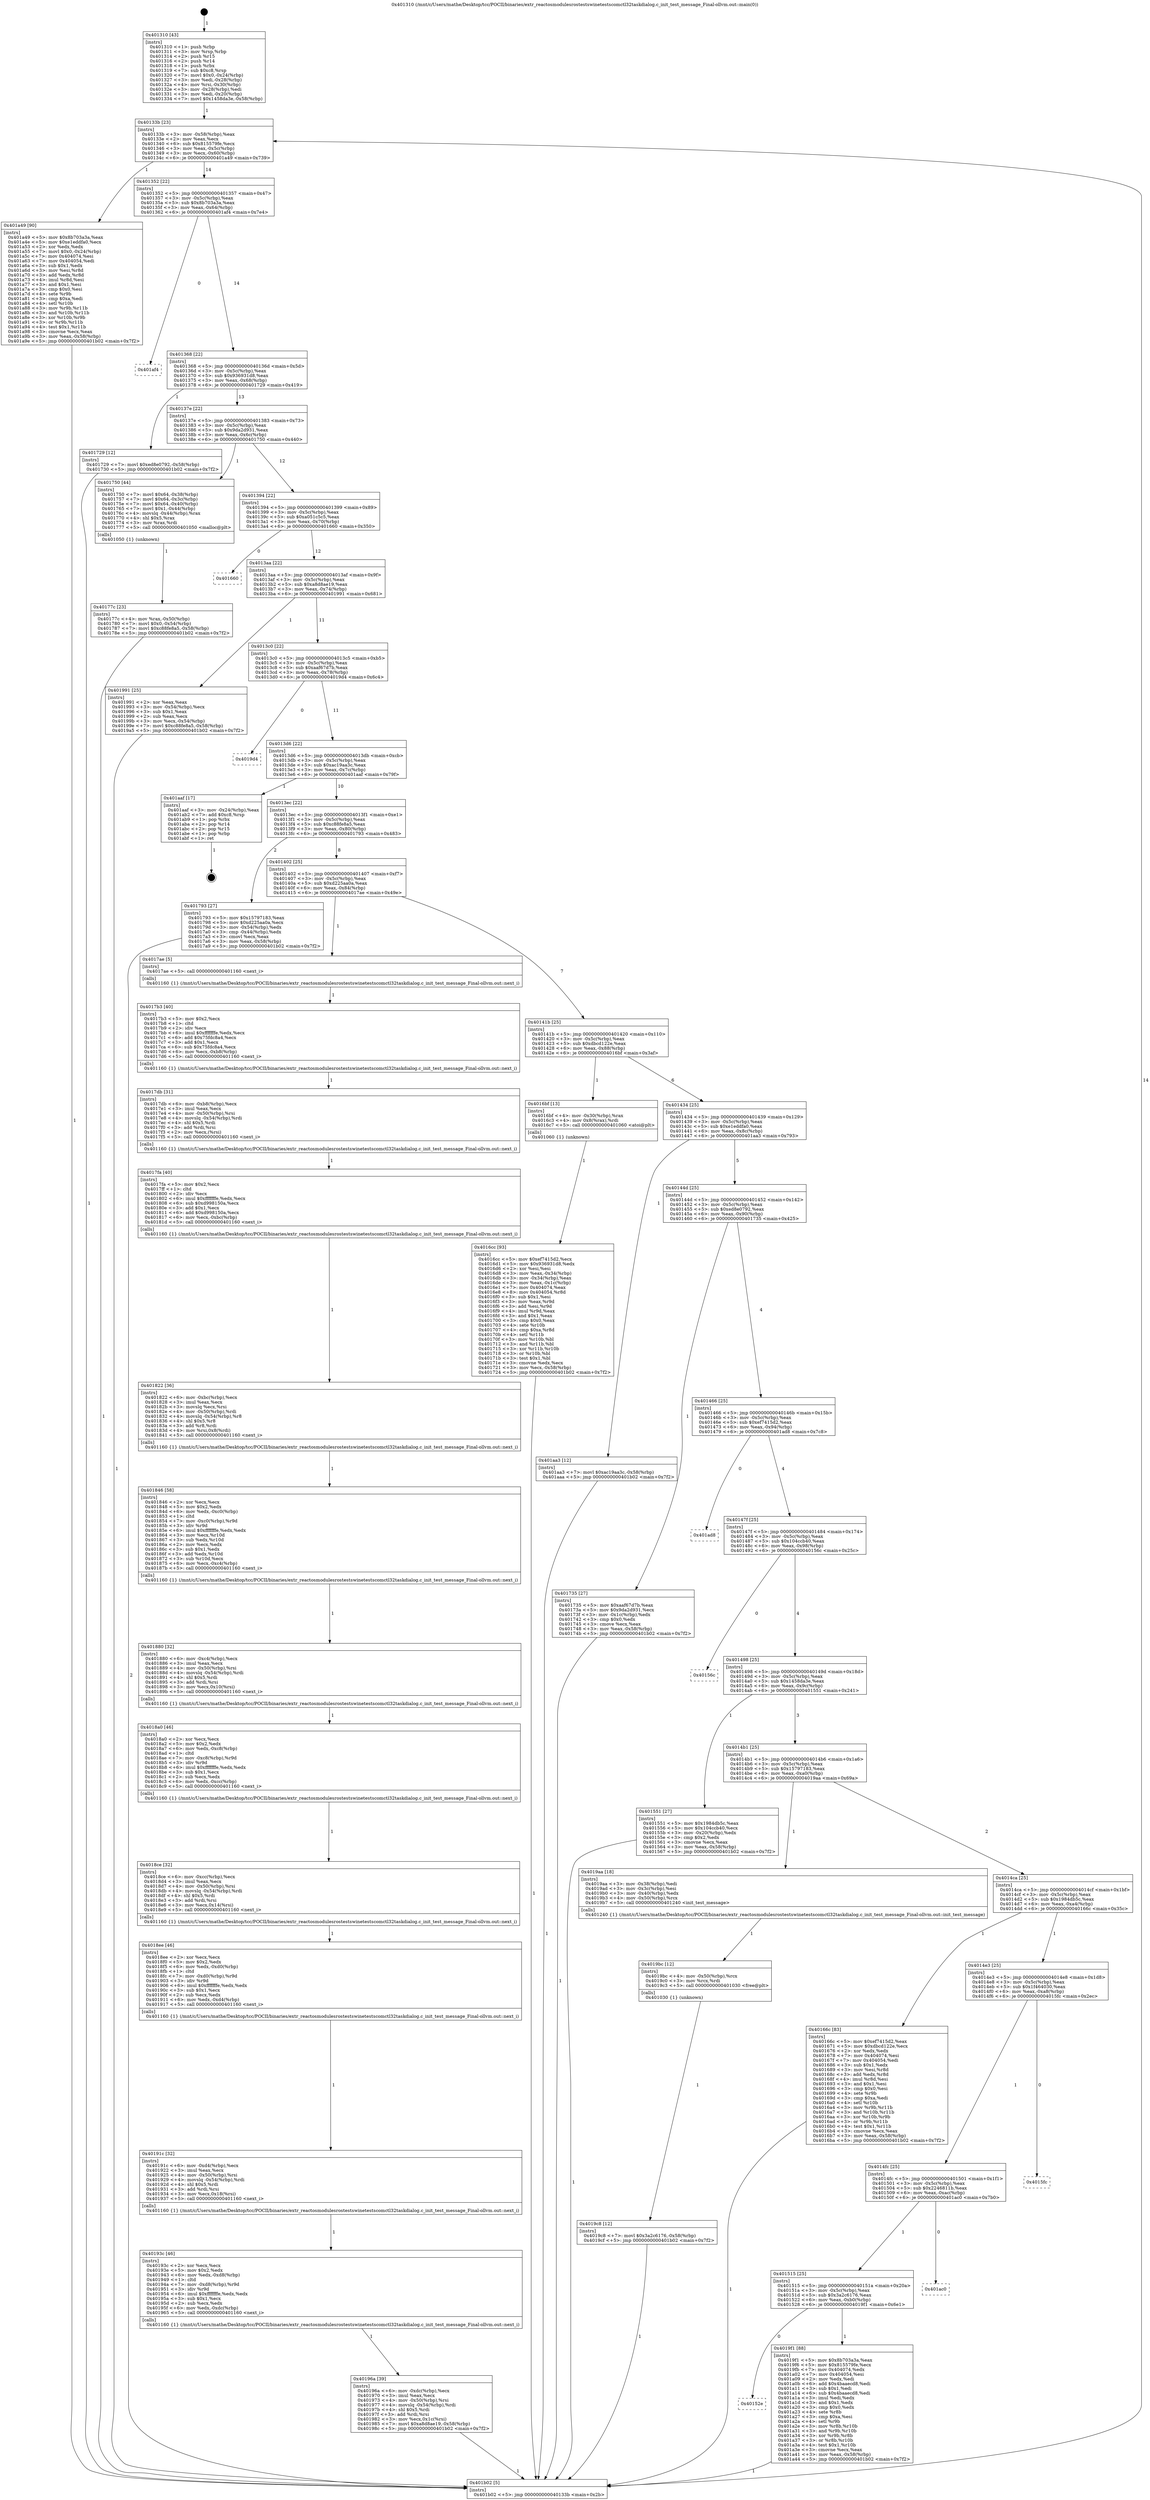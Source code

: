 digraph "0x401310" {
  label = "0x401310 (/mnt/c/Users/mathe/Desktop/tcc/POCII/binaries/extr_reactosmodulesrostestswinetestscomctl32taskdialog.c_init_test_message_Final-ollvm.out::main(0))"
  labelloc = "t"
  node[shape=record]

  Entry [label="",width=0.3,height=0.3,shape=circle,fillcolor=black,style=filled]
  "0x40133b" [label="{
     0x40133b [23]\l
     | [instrs]\l
     &nbsp;&nbsp;0x40133b \<+3\>: mov -0x58(%rbp),%eax\l
     &nbsp;&nbsp;0x40133e \<+2\>: mov %eax,%ecx\l
     &nbsp;&nbsp;0x401340 \<+6\>: sub $0x815579fe,%ecx\l
     &nbsp;&nbsp;0x401346 \<+3\>: mov %eax,-0x5c(%rbp)\l
     &nbsp;&nbsp;0x401349 \<+3\>: mov %ecx,-0x60(%rbp)\l
     &nbsp;&nbsp;0x40134c \<+6\>: je 0000000000401a49 \<main+0x739\>\l
  }"]
  "0x401a49" [label="{
     0x401a49 [90]\l
     | [instrs]\l
     &nbsp;&nbsp;0x401a49 \<+5\>: mov $0x8b703a3a,%eax\l
     &nbsp;&nbsp;0x401a4e \<+5\>: mov $0xe1eddfa0,%ecx\l
     &nbsp;&nbsp;0x401a53 \<+2\>: xor %edx,%edx\l
     &nbsp;&nbsp;0x401a55 \<+7\>: movl $0x0,-0x24(%rbp)\l
     &nbsp;&nbsp;0x401a5c \<+7\>: mov 0x404074,%esi\l
     &nbsp;&nbsp;0x401a63 \<+7\>: mov 0x404054,%edi\l
     &nbsp;&nbsp;0x401a6a \<+3\>: sub $0x1,%edx\l
     &nbsp;&nbsp;0x401a6d \<+3\>: mov %esi,%r8d\l
     &nbsp;&nbsp;0x401a70 \<+3\>: add %edx,%r8d\l
     &nbsp;&nbsp;0x401a73 \<+4\>: imul %r8d,%esi\l
     &nbsp;&nbsp;0x401a77 \<+3\>: and $0x1,%esi\l
     &nbsp;&nbsp;0x401a7a \<+3\>: cmp $0x0,%esi\l
     &nbsp;&nbsp;0x401a7d \<+4\>: sete %r9b\l
     &nbsp;&nbsp;0x401a81 \<+3\>: cmp $0xa,%edi\l
     &nbsp;&nbsp;0x401a84 \<+4\>: setl %r10b\l
     &nbsp;&nbsp;0x401a88 \<+3\>: mov %r9b,%r11b\l
     &nbsp;&nbsp;0x401a8b \<+3\>: and %r10b,%r11b\l
     &nbsp;&nbsp;0x401a8e \<+3\>: xor %r10b,%r9b\l
     &nbsp;&nbsp;0x401a91 \<+3\>: or %r9b,%r11b\l
     &nbsp;&nbsp;0x401a94 \<+4\>: test $0x1,%r11b\l
     &nbsp;&nbsp;0x401a98 \<+3\>: cmovne %ecx,%eax\l
     &nbsp;&nbsp;0x401a9b \<+3\>: mov %eax,-0x58(%rbp)\l
     &nbsp;&nbsp;0x401a9e \<+5\>: jmp 0000000000401b02 \<main+0x7f2\>\l
  }"]
  "0x401352" [label="{
     0x401352 [22]\l
     | [instrs]\l
     &nbsp;&nbsp;0x401352 \<+5\>: jmp 0000000000401357 \<main+0x47\>\l
     &nbsp;&nbsp;0x401357 \<+3\>: mov -0x5c(%rbp),%eax\l
     &nbsp;&nbsp;0x40135a \<+5\>: sub $0x8b703a3a,%eax\l
     &nbsp;&nbsp;0x40135f \<+3\>: mov %eax,-0x64(%rbp)\l
     &nbsp;&nbsp;0x401362 \<+6\>: je 0000000000401af4 \<main+0x7e4\>\l
  }"]
  Exit [label="",width=0.3,height=0.3,shape=circle,fillcolor=black,style=filled,peripheries=2]
  "0x401af4" [label="{
     0x401af4\l
  }", style=dashed]
  "0x401368" [label="{
     0x401368 [22]\l
     | [instrs]\l
     &nbsp;&nbsp;0x401368 \<+5\>: jmp 000000000040136d \<main+0x5d\>\l
     &nbsp;&nbsp;0x40136d \<+3\>: mov -0x5c(%rbp),%eax\l
     &nbsp;&nbsp;0x401370 \<+5\>: sub $0x936931d8,%eax\l
     &nbsp;&nbsp;0x401375 \<+3\>: mov %eax,-0x68(%rbp)\l
     &nbsp;&nbsp;0x401378 \<+6\>: je 0000000000401729 \<main+0x419\>\l
  }"]
  "0x40152e" [label="{
     0x40152e\l
  }", style=dashed]
  "0x401729" [label="{
     0x401729 [12]\l
     | [instrs]\l
     &nbsp;&nbsp;0x401729 \<+7\>: movl $0xed8e0792,-0x58(%rbp)\l
     &nbsp;&nbsp;0x401730 \<+5\>: jmp 0000000000401b02 \<main+0x7f2\>\l
  }"]
  "0x40137e" [label="{
     0x40137e [22]\l
     | [instrs]\l
     &nbsp;&nbsp;0x40137e \<+5\>: jmp 0000000000401383 \<main+0x73\>\l
     &nbsp;&nbsp;0x401383 \<+3\>: mov -0x5c(%rbp),%eax\l
     &nbsp;&nbsp;0x401386 \<+5\>: sub $0x9da2d931,%eax\l
     &nbsp;&nbsp;0x40138b \<+3\>: mov %eax,-0x6c(%rbp)\l
     &nbsp;&nbsp;0x40138e \<+6\>: je 0000000000401750 \<main+0x440\>\l
  }"]
  "0x4019f1" [label="{
     0x4019f1 [88]\l
     | [instrs]\l
     &nbsp;&nbsp;0x4019f1 \<+5\>: mov $0x8b703a3a,%eax\l
     &nbsp;&nbsp;0x4019f6 \<+5\>: mov $0x815579fe,%ecx\l
     &nbsp;&nbsp;0x4019fb \<+7\>: mov 0x404074,%edx\l
     &nbsp;&nbsp;0x401a02 \<+7\>: mov 0x404054,%esi\l
     &nbsp;&nbsp;0x401a09 \<+2\>: mov %edx,%edi\l
     &nbsp;&nbsp;0x401a0b \<+6\>: add $0x4baaecd8,%edi\l
     &nbsp;&nbsp;0x401a11 \<+3\>: sub $0x1,%edi\l
     &nbsp;&nbsp;0x401a14 \<+6\>: sub $0x4baaecd8,%edi\l
     &nbsp;&nbsp;0x401a1a \<+3\>: imul %edi,%edx\l
     &nbsp;&nbsp;0x401a1d \<+3\>: and $0x1,%edx\l
     &nbsp;&nbsp;0x401a20 \<+3\>: cmp $0x0,%edx\l
     &nbsp;&nbsp;0x401a23 \<+4\>: sete %r8b\l
     &nbsp;&nbsp;0x401a27 \<+3\>: cmp $0xa,%esi\l
     &nbsp;&nbsp;0x401a2a \<+4\>: setl %r9b\l
     &nbsp;&nbsp;0x401a2e \<+3\>: mov %r8b,%r10b\l
     &nbsp;&nbsp;0x401a31 \<+3\>: and %r9b,%r10b\l
     &nbsp;&nbsp;0x401a34 \<+3\>: xor %r9b,%r8b\l
     &nbsp;&nbsp;0x401a37 \<+3\>: or %r8b,%r10b\l
     &nbsp;&nbsp;0x401a3a \<+4\>: test $0x1,%r10b\l
     &nbsp;&nbsp;0x401a3e \<+3\>: cmovne %ecx,%eax\l
     &nbsp;&nbsp;0x401a41 \<+3\>: mov %eax,-0x58(%rbp)\l
     &nbsp;&nbsp;0x401a44 \<+5\>: jmp 0000000000401b02 \<main+0x7f2\>\l
  }"]
  "0x401750" [label="{
     0x401750 [44]\l
     | [instrs]\l
     &nbsp;&nbsp;0x401750 \<+7\>: movl $0x64,-0x38(%rbp)\l
     &nbsp;&nbsp;0x401757 \<+7\>: movl $0x64,-0x3c(%rbp)\l
     &nbsp;&nbsp;0x40175e \<+7\>: movl $0x64,-0x40(%rbp)\l
     &nbsp;&nbsp;0x401765 \<+7\>: movl $0x1,-0x44(%rbp)\l
     &nbsp;&nbsp;0x40176c \<+4\>: movslq -0x44(%rbp),%rax\l
     &nbsp;&nbsp;0x401770 \<+4\>: shl $0x5,%rax\l
     &nbsp;&nbsp;0x401774 \<+3\>: mov %rax,%rdi\l
     &nbsp;&nbsp;0x401777 \<+5\>: call 0000000000401050 \<malloc@plt\>\l
     | [calls]\l
     &nbsp;&nbsp;0x401050 \{1\} (unknown)\l
  }"]
  "0x401394" [label="{
     0x401394 [22]\l
     | [instrs]\l
     &nbsp;&nbsp;0x401394 \<+5\>: jmp 0000000000401399 \<main+0x89\>\l
     &nbsp;&nbsp;0x401399 \<+3\>: mov -0x5c(%rbp),%eax\l
     &nbsp;&nbsp;0x40139c \<+5\>: sub $0xa051c5c5,%eax\l
     &nbsp;&nbsp;0x4013a1 \<+3\>: mov %eax,-0x70(%rbp)\l
     &nbsp;&nbsp;0x4013a4 \<+6\>: je 0000000000401660 \<main+0x350\>\l
  }"]
  "0x401515" [label="{
     0x401515 [25]\l
     | [instrs]\l
     &nbsp;&nbsp;0x401515 \<+5\>: jmp 000000000040151a \<main+0x20a\>\l
     &nbsp;&nbsp;0x40151a \<+3\>: mov -0x5c(%rbp),%eax\l
     &nbsp;&nbsp;0x40151d \<+5\>: sub $0x3a2c6176,%eax\l
     &nbsp;&nbsp;0x401522 \<+6\>: mov %eax,-0xb0(%rbp)\l
     &nbsp;&nbsp;0x401528 \<+6\>: je 00000000004019f1 \<main+0x6e1\>\l
  }"]
  "0x401660" [label="{
     0x401660\l
  }", style=dashed]
  "0x4013aa" [label="{
     0x4013aa [22]\l
     | [instrs]\l
     &nbsp;&nbsp;0x4013aa \<+5\>: jmp 00000000004013af \<main+0x9f\>\l
     &nbsp;&nbsp;0x4013af \<+3\>: mov -0x5c(%rbp),%eax\l
     &nbsp;&nbsp;0x4013b2 \<+5\>: sub $0xa8d8ae19,%eax\l
     &nbsp;&nbsp;0x4013b7 \<+3\>: mov %eax,-0x74(%rbp)\l
     &nbsp;&nbsp;0x4013ba \<+6\>: je 0000000000401991 \<main+0x681\>\l
  }"]
  "0x401ac0" [label="{
     0x401ac0\l
  }", style=dashed]
  "0x401991" [label="{
     0x401991 [25]\l
     | [instrs]\l
     &nbsp;&nbsp;0x401991 \<+2\>: xor %eax,%eax\l
     &nbsp;&nbsp;0x401993 \<+3\>: mov -0x54(%rbp),%ecx\l
     &nbsp;&nbsp;0x401996 \<+3\>: sub $0x1,%eax\l
     &nbsp;&nbsp;0x401999 \<+2\>: sub %eax,%ecx\l
     &nbsp;&nbsp;0x40199b \<+3\>: mov %ecx,-0x54(%rbp)\l
     &nbsp;&nbsp;0x40199e \<+7\>: movl $0xc88fe8a5,-0x58(%rbp)\l
     &nbsp;&nbsp;0x4019a5 \<+5\>: jmp 0000000000401b02 \<main+0x7f2\>\l
  }"]
  "0x4013c0" [label="{
     0x4013c0 [22]\l
     | [instrs]\l
     &nbsp;&nbsp;0x4013c0 \<+5\>: jmp 00000000004013c5 \<main+0xb5\>\l
     &nbsp;&nbsp;0x4013c5 \<+3\>: mov -0x5c(%rbp),%eax\l
     &nbsp;&nbsp;0x4013c8 \<+5\>: sub $0xaaf67d7b,%eax\l
     &nbsp;&nbsp;0x4013cd \<+3\>: mov %eax,-0x78(%rbp)\l
     &nbsp;&nbsp;0x4013d0 \<+6\>: je 00000000004019d4 \<main+0x6c4\>\l
  }"]
  "0x4014fc" [label="{
     0x4014fc [25]\l
     | [instrs]\l
     &nbsp;&nbsp;0x4014fc \<+5\>: jmp 0000000000401501 \<main+0x1f1\>\l
     &nbsp;&nbsp;0x401501 \<+3\>: mov -0x5c(%rbp),%eax\l
     &nbsp;&nbsp;0x401504 \<+5\>: sub $0x2246811b,%eax\l
     &nbsp;&nbsp;0x401509 \<+6\>: mov %eax,-0xac(%rbp)\l
     &nbsp;&nbsp;0x40150f \<+6\>: je 0000000000401ac0 \<main+0x7b0\>\l
  }"]
  "0x4019d4" [label="{
     0x4019d4\l
  }", style=dashed]
  "0x4013d6" [label="{
     0x4013d6 [22]\l
     | [instrs]\l
     &nbsp;&nbsp;0x4013d6 \<+5\>: jmp 00000000004013db \<main+0xcb\>\l
     &nbsp;&nbsp;0x4013db \<+3\>: mov -0x5c(%rbp),%eax\l
     &nbsp;&nbsp;0x4013de \<+5\>: sub $0xac19aa3c,%eax\l
     &nbsp;&nbsp;0x4013e3 \<+3\>: mov %eax,-0x7c(%rbp)\l
     &nbsp;&nbsp;0x4013e6 \<+6\>: je 0000000000401aaf \<main+0x79f\>\l
  }"]
  "0x4015fc" [label="{
     0x4015fc\l
  }", style=dashed]
  "0x401aaf" [label="{
     0x401aaf [17]\l
     | [instrs]\l
     &nbsp;&nbsp;0x401aaf \<+3\>: mov -0x24(%rbp),%eax\l
     &nbsp;&nbsp;0x401ab2 \<+7\>: add $0xc8,%rsp\l
     &nbsp;&nbsp;0x401ab9 \<+1\>: pop %rbx\l
     &nbsp;&nbsp;0x401aba \<+2\>: pop %r14\l
     &nbsp;&nbsp;0x401abc \<+2\>: pop %r15\l
     &nbsp;&nbsp;0x401abe \<+1\>: pop %rbp\l
     &nbsp;&nbsp;0x401abf \<+1\>: ret\l
  }"]
  "0x4013ec" [label="{
     0x4013ec [22]\l
     | [instrs]\l
     &nbsp;&nbsp;0x4013ec \<+5\>: jmp 00000000004013f1 \<main+0xe1\>\l
     &nbsp;&nbsp;0x4013f1 \<+3\>: mov -0x5c(%rbp),%eax\l
     &nbsp;&nbsp;0x4013f4 \<+5\>: sub $0xc88fe8a5,%eax\l
     &nbsp;&nbsp;0x4013f9 \<+3\>: mov %eax,-0x80(%rbp)\l
     &nbsp;&nbsp;0x4013fc \<+6\>: je 0000000000401793 \<main+0x483\>\l
  }"]
  "0x4019c8" [label="{
     0x4019c8 [12]\l
     | [instrs]\l
     &nbsp;&nbsp;0x4019c8 \<+7\>: movl $0x3a2c6176,-0x58(%rbp)\l
     &nbsp;&nbsp;0x4019cf \<+5\>: jmp 0000000000401b02 \<main+0x7f2\>\l
  }"]
  "0x401793" [label="{
     0x401793 [27]\l
     | [instrs]\l
     &nbsp;&nbsp;0x401793 \<+5\>: mov $0x15797183,%eax\l
     &nbsp;&nbsp;0x401798 \<+5\>: mov $0xd225aa0a,%ecx\l
     &nbsp;&nbsp;0x40179d \<+3\>: mov -0x54(%rbp),%edx\l
     &nbsp;&nbsp;0x4017a0 \<+3\>: cmp -0x44(%rbp),%edx\l
     &nbsp;&nbsp;0x4017a3 \<+3\>: cmovl %ecx,%eax\l
     &nbsp;&nbsp;0x4017a6 \<+3\>: mov %eax,-0x58(%rbp)\l
     &nbsp;&nbsp;0x4017a9 \<+5\>: jmp 0000000000401b02 \<main+0x7f2\>\l
  }"]
  "0x401402" [label="{
     0x401402 [25]\l
     | [instrs]\l
     &nbsp;&nbsp;0x401402 \<+5\>: jmp 0000000000401407 \<main+0xf7\>\l
     &nbsp;&nbsp;0x401407 \<+3\>: mov -0x5c(%rbp),%eax\l
     &nbsp;&nbsp;0x40140a \<+5\>: sub $0xd225aa0a,%eax\l
     &nbsp;&nbsp;0x40140f \<+6\>: mov %eax,-0x84(%rbp)\l
     &nbsp;&nbsp;0x401415 \<+6\>: je 00000000004017ae \<main+0x49e\>\l
  }"]
  "0x4019bc" [label="{
     0x4019bc [12]\l
     | [instrs]\l
     &nbsp;&nbsp;0x4019bc \<+4\>: mov -0x50(%rbp),%rcx\l
     &nbsp;&nbsp;0x4019c0 \<+3\>: mov %rcx,%rdi\l
     &nbsp;&nbsp;0x4019c3 \<+5\>: call 0000000000401030 \<free@plt\>\l
     | [calls]\l
     &nbsp;&nbsp;0x401030 \{1\} (unknown)\l
  }"]
  "0x4017ae" [label="{
     0x4017ae [5]\l
     | [instrs]\l
     &nbsp;&nbsp;0x4017ae \<+5\>: call 0000000000401160 \<next_i\>\l
     | [calls]\l
     &nbsp;&nbsp;0x401160 \{1\} (/mnt/c/Users/mathe/Desktop/tcc/POCII/binaries/extr_reactosmodulesrostestswinetestscomctl32taskdialog.c_init_test_message_Final-ollvm.out::next_i)\l
  }"]
  "0x40141b" [label="{
     0x40141b [25]\l
     | [instrs]\l
     &nbsp;&nbsp;0x40141b \<+5\>: jmp 0000000000401420 \<main+0x110\>\l
     &nbsp;&nbsp;0x401420 \<+3\>: mov -0x5c(%rbp),%eax\l
     &nbsp;&nbsp;0x401423 \<+5\>: sub $0xdbcd122e,%eax\l
     &nbsp;&nbsp;0x401428 \<+6\>: mov %eax,-0x88(%rbp)\l
     &nbsp;&nbsp;0x40142e \<+6\>: je 00000000004016bf \<main+0x3af\>\l
  }"]
  "0x40196a" [label="{
     0x40196a [39]\l
     | [instrs]\l
     &nbsp;&nbsp;0x40196a \<+6\>: mov -0xdc(%rbp),%ecx\l
     &nbsp;&nbsp;0x401970 \<+3\>: imul %eax,%ecx\l
     &nbsp;&nbsp;0x401973 \<+4\>: mov -0x50(%rbp),%rsi\l
     &nbsp;&nbsp;0x401977 \<+4\>: movslq -0x54(%rbp),%rdi\l
     &nbsp;&nbsp;0x40197b \<+4\>: shl $0x5,%rdi\l
     &nbsp;&nbsp;0x40197f \<+3\>: add %rdi,%rsi\l
     &nbsp;&nbsp;0x401982 \<+3\>: mov %ecx,0x1c(%rsi)\l
     &nbsp;&nbsp;0x401985 \<+7\>: movl $0xa8d8ae19,-0x58(%rbp)\l
     &nbsp;&nbsp;0x40198c \<+5\>: jmp 0000000000401b02 \<main+0x7f2\>\l
  }"]
  "0x4016bf" [label="{
     0x4016bf [13]\l
     | [instrs]\l
     &nbsp;&nbsp;0x4016bf \<+4\>: mov -0x30(%rbp),%rax\l
     &nbsp;&nbsp;0x4016c3 \<+4\>: mov 0x8(%rax),%rdi\l
     &nbsp;&nbsp;0x4016c7 \<+5\>: call 0000000000401060 \<atoi@plt\>\l
     | [calls]\l
     &nbsp;&nbsp;0x401060 \{1\} (unknown)\l
  }"]
  "0x401434" [label="{
     0x401434 [25]\l
     | [instrs]\l
     &nbsp;&nbsp;0x401434 \<+5\>: jmp 0000000000401439 \<main+0x129\>\l
     &nbsp;&nbsp;0x401439 \<+3\>: mov -0x5c(%rbp),%eax\l
     &nbsp;&nbsp;0x40143c \<+5\>: sub $0xe1eddfa0,%eax\l
     &nbsp;&nbsp;0x401441 \<+6\>: mov %eax,-0x8c(%rbp)\l
     &nbsp;&nbsp;0x401447 \<+6\>: je 0000000000401aa3 \<main+0x793\>\l
  }"]
  "0x40193c" [label="{
     0x40193c [46]\l
     | [instrs]\l
     &nbsp;&nbsp;0x40193c \<+2\>: xor %ecx,%ecx\l
     &nbsp;&nbsp;0x40193e \<+5\>: mov $0x2,%edx\l
     &nbsp;&nbsp;0x401943 \<+6\>: mov %edx,-0xd8(%rbp)\l
     &nbsp;&nbsp;0x401949 \<+1\>: cltd\l
     &nbsp;&nbsp;0x40194a \<+7\>: mov -0xd8(%rbp),%r9d\l
     &nbsp;&nbsp;0x401951 \<+3\>: idiv %r9d\l
     &nbsp;&nbsp;0x401954 \<+6\>: imul $0xfffffffe,%edx,%edx\l
     &nbsp;&nbsp;0x40195a \<+3\>: sub $0x1,%ecx\l
     &nbsp;&nbsp;0x40195d \<+2\>: sub %ecx,%edx\l
     &nbsp;&nbsp;0x40195f \<+6\>: mov %edx,-0xdc(%rbp)\l
     &nbsp;&nbsp;0x401965 \<+5\>: call 0000000000401160 \<next_i\>\l
     | [calls]\l
     &nbsp;&nbsp;0x401160 \{1\} (/mnt/c/Users/mathe/Desktop/tcc/POCII/binaries/extr_reactosmodulesrostestswinetestscomctl32taskdialog.c_init_test_message_Final-ollvm.out::next_i)\l
  }"]
  "0x401aa3" [label="{
     0x401aa3 [12]\l
     | [instrs]\l
     &nbsp;&nbsp;0x401aa3 \<+7\>: movl $0xac19aa3c,-0x58(%rbp)\l
     &nbsp;&nbsp;0x401aaa \<+5\>: jmp 0000000000401b02 \<main+0x7f2\>\l
  }"]
  "0x40144d" [label="{
     0x40144d [25]\l
     | [instrs]\l
     &nbsp;&nbsp;0x40144d \<+5\>: jmp 0000000000401452 \<main+0x142\>\l
     &nbsp;&nbsp;0x401452 \<+3\>: mov -0x5c(%rbp),%eax\l
     &nbsp;&nbsp;0x401455 \<+5\>: sub $0xed8e0792,%eax\l
     &nbsp;&nbsp;0x40145a \<+6\>: mov %eax,-0x90(%rbp)\l
     &nbsp;&nbsp;0x401460 \<+6\>: je 0000000000401735 \<main+0x425\>\l
  }"]
  "0x40191c" [label="{
     0x40191c [32]\l
     | [instrs]\l
     &nbsp;&nbsp;0x40191c \<+6\>: mov -0xd4(%rbp),%ecx\l
     &nbsp;&nbsp;0x401922 \<+3\>: imul %eax,%ecx\l
     &nbsp;&nbsp;0x401925 \<+4\>: mov -0x50(%rbp),%rsi\l
     &nbsp;&nbsp;0x401929 \<+4\>: movslq -0x54(%rbp),%rdi\l
     &nbsp;&nbsp;0x40192d \<+4\>: shl $0x5,%rdi\l
     &nbsp;&nbsp;0x401931 \<+3\>: add %rdi,%rsi\l
     &nbsp;&nbsp;0x401934 \<+3\>: mov %ecx,0x18(%rsi)\l
     &nbsp;&nbsp;0x401937 \<+5\>: call 0000000000401160 \<next_i\>\l
     | [calls]\l
     &nbsp;&nbsp;0x401160 \{1\} (/mnt/c/Users/mathe/Desktop/tcc/POCII/binaries/extr_reactosmodulesrostestswinetestscomctl32taskdialog.c_init_test_message_Final-ollvm.out::next_i)\l
  }"]
  "0x401735" [label="{
     0x401735 [27]\l
     | [instrs]\l
     &nbsp;&nbsp;0x401735 \<+5\>: mov $0xaaf67d7b,%eax\l
     &nbsp;&nbsp;0x40173a \<+5\>: mov $0x9da2d931,%ecx\l
     &nbsp;&nbsp;0x40173f \<+3\>: mov -0x1c(%rbp),%edx\l
     &nbsp;&nbsp;0x401742 \<+3\>: cmp $0x0,%edx\l
     &nbsp;&nbsp;0x401745 \<+3\>: cmove %ecx,%eax\l
     &nbsp;&nbsp;0x401748 \<+3\>: mov %eax,-0x58(%rbp)\l
     &nbsp;&nbsp;0x40174b \<+5\>: jmp 0000000000401b02 \<main+0x7f2\>\l
  }"]
  "0x401466" [label="{
     0x401466 [25]\l
     | [instrs]\l
     &nbsp;&nbsp;0x401466 \<+5\>: jmp 000000000040146b \<main+0x15b\>\l
     &nbsp;&nbsp;0x40146b \<+3\>: mov -0x5c(%rbp),%eax\l
     &nbsp;&nbsp;0x40146e \<+5\>: sub $0xef7415d2,%eax\l
     &nbsp;&nbsp;0x401473 \<+6\>: mov %eax,-0x94(%rbp)\l
     &nbsp;&nbsp;0x401479 \<+6\>: je 0000000000401ad8 \<main+0x7c8\>\l
  }"]
  "0x4018ee" [label="{
     0x4018ee [46]\l
     | [instrs]\l
     &nbsp;&nbsp;0x4018ee \<+2\>: xor %ecx,%ecx\l
     &nbsp;&nbsp;0x4018f0 \<+5\>: mov $0x2,%edx\l
     &nbsp;&nbsp;0x4018f5 \<+6\>: mov %edx,-0xd0(%rbp)\l
     &nbsp;&nbsp;0x4018fb \<+1\>: cltd\l
     &nbsp;&nbsp;0x4018fc \<+7\>: mov -0xd0(%rbp),%r9d\l
     &nbsp;&nbsp;0x401903 \<+3\>: idiv %r9d\l
     &nbsp;&nbsp;0x401906 \<+6\>: imul $0xfffffffe,%edx,%edx\l
     &nbsp;&nbsp;0x40190c \<+3\>: sub $0x1,%ecx\l
     &nbsp;&nbsp;0x40190f \<+2\>: sub %ecx,%edx\l
     &nbsp;&nbsp;0x401911 \<+6\>: mov %edx,-0xd4(%rbp)\l
     &nbsp;&nbsp;0x401917 \<+5\>: call 0000000000401160 \<next_i\>\l
     | [calls]\l
     &nbsp;&nbsp;0x401160 \{1\} (/mnt/c/Users/mathe/Desktop/tcc/POCII/binaries/extr_reactosmodulesrostestswinetestscomctl32taskdialog.c_init_test_message_Final-ollvm.out::next_i)\l
  }"]
  "0x401ad8" [label="{
     0x401ad8\l
  }", style=dashed]
  "0x40147f" [label="{
     0x40147f [25]\l
     | [instrs]\l
     &nbsp;&nbsp;0x40147f \<+5\>: jmp 0000000000401484 \<main+0x174\>\l
     &nbsp;&nbsp;0x401484 \<+3\>: mov -0x5c(%rbp),%eax\l
     &nbsp;&nbsp;0x401487 \<+5\>: sub $0x104ccb40,%eax\l
     &nbsp;&nbsp;0x40148c \<+6\>: mov %eax,-0x98(%rbp)\l
     &nbsp;&nbsp;0x401492 \<+6\>: je 000000000040156c \<main+0x25c\>\l
  }"]
  "0x4018ce" [label="{
     0x4018ce [32]\l
     | [instrs]\l
     &nbsp;&nbsp;0x4018ce \<+6\>: mov -0xcc(%rbp),%ecx\l
     &nbsp;&nbsp;0x4018d4 \<+3\>: imul %eax,%ecx\l
     &nbsp;&nbsp;0x4018d7 \<+4\>: mov -0x50(%rbp),%rsi\l
     &nbsp;&nbsp;0x4018db \<+4\>: movslq -0x54(%rbp),%rdi\l
     &nbsp;&nbsp;0x4018df \<+4\>: shl $0x5,%rdi\l
     &nbsp;&nbsp;0x4018e3 \<+3\>: add %rdi,%rsi\l
     &nbsp;&nbsp;0x4018e6 \<+3\>: mov %ecx,0x14(%rsi)\l
     &nbsp;&nbsp;0x4018e9 \<+5\>: call 0000000000401160 \<next_i\>\l
     | [calls]\l
     &nbsp;&nbsp;0x401160 \{1\} (/mnt/c/Users/mathe/Desktop/tcc/POCII/binaries/extr_reactosmodulesrostestswinetestscomctl32taskdialog.c_init_test_message_Final-ollvm.out::next_i)\l
  }"]
  "0x40156c" [label="{
     0x40156c\l
  }", style=dashed]
  "0x401498" [label="{
     0x401498 [25]\l
     | [instrs]\l
     &nbsp;&nbsp;0x401498 \<+5\>: jmp 000000000040149d \<main+0x18d\>\l
     &nbsp;&nbsp;0x40149d \<+3\>: mov -0x5c(%rbp),%eax\l
     &nbsp;&nbsp;0x4014a0 \<+5\>: sub $0x1458da3e,%eax\l
     &nbsp;&nbsp;0x4014a5 \<+6\>: mov %eax,-0x9c(%rbp)\l
     &nbsp;&nbsp;0x4014ab \<+6\>: je 0000000000401551 \<main+0x241\>\l
  }"]
  "0x4018a0" [label="{
     0x4018a0 [46]\l
     | [instrs]\l
     &nbsp;&nbsp;0x4018a0 \<+2\>: xor %ecx,%ecx\l
     &nbsp;&nbsp;0x4018a2 \<+5\>: mov $0x2,%edx\l
     &nbsp;&nbsp;0x4018a7 \<+6\>: mov %edx,-0xc8(%rbp)\l
     &nbsp;&nbsp;0x4018ad \<+1\>: cltd\l
     &nbsp;&nbsp;0x4018ae \<+7\>: mov -0xc8(%rbp),%r9d\l
     &nbsp;&nbsp;0x4018b5 \<+3\>: idiv %r9d\l
     &nbsp;&nbsp;0x4018b8 \<+6\>: imul $0xfffffffe,%edx,%edx\l
     &nbsp;&nbsp;0x4018be \<+3\>: sub $0x1,%ecx\l
     &nbsp;&nbsp;0x4018c1 \<+2\>: sub %ecx,%edx\l
     &nbsp;&nbsp;0x4018c3 \<+6\>: mov %edx,-0xcc(%rbp)\l
     &nbsp;&nbsp;0x4018c9 \<+5\>: call 0000000000401160 \<next_i\>\l
     | [calls]\l
     &nbsp;&nbsp;0x401160 \{1\} (/mnt/c/Users/mathe/Desktop/tcc/POCII/binaries/extr_reactosmodulesrostestswinetestscomctl32taskdialog.c_init_test_message_Final-ollvm.out::next_i)\l
  }"]
  "0x401551" [label="{
     0x401551 [27]\l
     | [instrs]\l
     &nbsp;&nbsp;0x401551 \<+5\>: mov $0x1984db5c,%eax\l
     &nbsp;&nbsp;0x401556 \<+5\>: mov $0x104ccb40,%ecx\l
     &nbsp;&nbsp;0x40155b \<+3\>: mov -0x20(%rbp),%edx\l
     &nbsp;&nbsp;0x40155e \<+3\>: cmp $0x2,%edx\l
     &nbsp;&nbsp;0x401561 \<+3\>: cmovne %ecx,%eax\l
     &nbsp;&nbsp;0x401564 \<+3\>: mov %eax,-0x58(%rbp)\l
     &nbsp;&nbsp;0x401567 \<+5\>: jmp 0000000000401b02 \<main+0x7f2\>\l
  }"]
  "0x4014b1" [label="{
     0x4014b1 [25]\l
     | [instrs]\l
     &nbsp;&nbsp;0x4014b1 \<+5\>: jmp 00000000004014b6 \<main+0x1a6\>\l
     &nbsp;&nbsp;0x4014b6 \<+3\>: mov -0x5c(%rbp),%eax\l
     &nbsp;&nbsp;0x4014b9 \<+5\>: sub $0x15797183,%eax\l
     &nbsp;&nbsp;0x4014be \<+6\>: mov %eax,-0xa0(%rbp)\l
     &nbsp;&nbsp;0x4014c4 \<+6\>: je 00000000004019aa \<main+0x69a\>\l
  }"]
  "0x401b02" [label="{
     0x401b02 [5]\l
     | [instrs]\l
     &nbsp;&nbsp;0x401b02 \<+5\>: jmp 000000000040133b \<main+0x2b\>\l
  }"]
  "0x401310" [label="{
     0x401310 [43]\l
     | [instrs]\l
     &nbsp;&nbsp;0x401310 \<+1\>: push %rbp\l
     &nbsp;&nbsp;0x401311 \<+3\>: mov %rsp,%rbp\l
     &nbsp;&nbsp;0x401314 \<+2\>: push %r15\l
     &nbsp;&nbsp;0x401316 \<+2\>: push %r14\l
     &nbsp;&nbsp;0x401318 \<+1\>: push %rbx\l
     &nbsp;&nbsp;0x401319 \<+7\>: sub $0xc8,%rsp\l
     &nbsp;&nbsp;0x401320 \<+7\>: movl $0x0,-0x24(%rbp)\l
     &nbsp;&nbsp;0x401327 \<+3\>: mov %edi,-0x28(%rbp)\l
     &nbsp;&nbsp;0x40132a \<+4\>: mov %rsi,-0x30(%rbp)\l
     &nbsp;&nbsp;0x40132e \<+3\>: mov -0x28(%rbp),%edi\l
     &nbsp;&nbsp;0x401331 \<+3\>: mov %edi,-0x20(%rbp)\l
     &nbsp;&nbsp;0x401334 \<+7\>: movl $0x1458da3e,-0x58(%rbp)\l
  }"]
  "0x401880" [label="{
     0x401880 [32]\l
     | [instrs]\l
     &nbsp;&nbsp;0x401880 \<+6\>: mov -0xc4(%rbp),%ecx\l
     &nbsp;&nbsp;0x401886 \<+3\>: imul %eax,%ecx\l
     &nbsp;&nbsp;0x401889 \<+4\>: mov -0x50(%rbp),%rsi\l
     &nbsp;&nbsp;0x40188d \<+4\>: movslq -0x54(%rbp),%rdi\l
     &nbsp;&nbsp;0x401891 \<+4\>: shl $0x5,%rdi\l
     &nbsp;&nbsp;0x401895 \<+3\>: add %rdi,%rsi\l
     &nbsp;&nbsp;0x401898 \<+3\>: mov %ecx,0x10(%rsi)\l
     &nbsp;&nbsp;0x40189b \<+5\>: call 0000000000401160 \<next_i\>\l
     | [calls]\l
     &nbsp;&nbsp;0x401160 \{1\} (/mnt/c/Users/mathe/Desktop/tcc/POCII/binaries/extr_reactosmodulesrostestswinetestscomctl32taskdialog.c_init_test_message_Final-ollvm.out::next_i)\l
  }"]
  "0x4019aa" [label="{
     0x4019aa [18]\l
     | [instrs]\l
     &nbsp;&nbsp;0x4019aa \<+3\>: mov -0x38(%rbp),%edi\l
     &nbsp;&nbsp;0x4019ad \<+3\>: mov -0x3c(%rbp),%esi\l
     &nbsp;&nbsp;0x4019b0 \<+3\>: mov -0x40(%rbp),%edx\l
     &nbsp;&nbsp;0x4019b3 \<+4\>: mov -0x50(%rbp),%rcx\l
     &nbsp;&nbsp;0x4019b7 \<+5\>: call 0000000000401240 \<init_test_message\>\l
     | [calls]\l
     &nbsp;&nbsp;0x401240 \{1\} (/mnt/c/Users/mathe/Desktop/tcc/POCII/binaries/extr_reactosmodulesrostestswinetestscomctl32taskdialog.c_init_test_message_Final-ollvm.out::init_test_message)\l
  }"]
  "0x4014ca" [label="{
     0x4014ca [25]\l
     | [instrs]\l
     &nbsp;&nbsp;0x4014ca \<+5\>: jmp 00000000004014cf \<main+0x1bf\>\l
     &nbsp;&nbsp;0x4014cf \<+3\>: mov -0x5c(%rbp),%eax\l
     &nbsp;&nbsp;0x4014d2 \<+5\>: sub $0x1984db5c,%eax\l
     &nbsp;&nbsp;0x4014d7 \<+6\>: mov %eax,-0xa4(%rbp)\l
     &nbsp;&nbsp;0x4014dd \<+6\>: je 000000000040166c \<main+0x35c\>\l
  }"]
  "0x401846" [label="{
     0x401846 [58]\l
     | [instrs]\l
     &nbsp;&nbsp;0x401846 \<+2\>: xor %ecx,%ecx\l
     &nbsp;&nbsp;0x401848 \<+5\>: mov $0x2,%edx\l
     &nbsp;&nbsp;0x40184d \<+6\>: mov %edx,-0xc0(%rbp)\l
     &nbsp;&nbsp;0x401853 \<+1\>: cltd\l
     &nbsp;&nbsp;0x401854 \<+7\>: mov -0xc0(%rbp),%r9d\l
     &nbsp;&nbsp;0x40185b \<+3\>: idiv %r9d\l
     &nbsp;&nbsp;0x40185e \<+6\>: imul $0xfffffffe,%edx,%edx\l
     &nbsp;&nbsp;0x401864 \<+3\>: mov %ecx,%r10d\l
     &nbsp;&nbsp;0x401867 \<+3\>: sub %edx,%r10d\l
     &nbsp;&nbsp;0x40186a \<+2\>: mov %ecx,%edx\l
     &nbsp;&nbsp;0x40186c \<+3\>: sub $0x1,%edx\l
     &nbsp;&nbsp;0x40186f \<+3\>: add %edx,%r10d\l
     &nbsp;&nbsp;0x401872 \<+3\>: sub %r10d,%ecx\l
     &nbsp;&nbsp;0x401875 \<+6\>: mov %ecx,-0xc4(%rbp)\l
     &nbsp;&nbsp;0x40187b \<+5\>: call 0000000000401160 \<next_i\>\l
     | [calls]\l
     &nbsp;&nbsp;0x401160 \{1\} (/mnt/c/Users/mathe/Desktop/tcc/POCII/binaries/extr_reactosmodulesrostestswinetestscomctl32taskdialog.c_init_test_message_Final-ollvm.out::next_i)\l
  }"]
  "0x40166c" [label="{
     0x40166c [83]\l
     | [instrs]\l
     &nbsp;&nbsp;0x40166c \<+5\>: mov $0xef7415d2,%eax\l
     &nbsp;&nbsp;0x401671 \<+5\>: mov $0xdbcd122e,%ecx\l
     &nbsp;&nbsp;0x401676 \<+2\>: xor %edx,%edx\l
     &nbsp;&nbsp;0x401678 \<+7\>: mov 0x404074,%esi\l
     &nbsp;&nbsp;0x40167f \<+7\>: mov 0x404054,%edi\l
     &nbsp;&nbsp;0x401686 \<+3\>: sub $0x1,%edx\l
     &nbsp;&nbsp;0x401689 \<+3\>: mov %esi,%r8d\l
     &nbsp;&nbsp;0x40168c \<+3\>: add %edx,%r8d\l
     &nbsp;&nbsp;0x40168f \<+4\>: imul %r8d,%esi\l
     &nbsp;&nbsp;0x401693 \<+3\>: and $0x1,%esi\l
     &nbsp;&nbsp;0x401696 \<+3\>: cmp $0x0,%esi\l
     &nbsp;&nbsp;0x401699 \<+4\>: sete %r9b\l
     &nbsp;&nbsp;0x40169d \<+3\>: cmp $0xa,%edi\l
     &nbsp;&nbsp;0x4016a0 \<+4\>: setl %r10b\l
     &nbsp;&nbsp;0x4016a4 \<+3\>: mov %r9b,%r11b\l
     &nbsp;&nbsp;0x4016a7 \<+3\>: and %r10b,%r11b\l
     &nbsp;&nbsp;0x4016aa \<+3\>: xor %r10b,%r9b\l
     &nbsp;&nbsp;0x4016ad \<+3\>: or %r9b,%r11b\l
     &nbsp;&nbsp;0x4016b0 \<+4\>: test $0x1,%r11b\l
     &nbsp;&nbsp;0x4016b4 \<+3\>: cmovne %ecx,%eax\l
     &nbsp;&nbsp;0x4016b7 \<+3\>: mov %eax,-0x58(%rbp)\l
     &nbsp;&nbsp;0x4016ba \<+5\>: jmp 0000000000401b02 \<main+0x7f2\>\l
  }"]
  "0x4014e3" [label="{
     0x4014e3 [25]\l
     | [instrs]\l
     &nbsp;&nbsp;0x4014e3 \<+5\>: jmp 00000000004014e8 \<main+0x1d8\>\l
     &nbsp;&nbsp;0x4014e8 \<+3\>: mov -0x5c(%rbp),%eax\l
     &nbsp;&nbsp;0x4014eb \<+5\>: sub $0x1f464030,%eax\l
     &nbsp;&nbsp;0x4014f0 \<+6\>: mov %eax,-0xa8(%rbp)\l
     &nbsp;&nbsp;0x4014f6 \<+6\>: je 00000000004015fc \<main+0x2ec\>\l
  }"]
  "0x4016cc" [label="{
     0x4016cc [93]\l
     | [instrs]\l
     &nbsp;&nbsp;0x4016cc \<+5\>: mov $0xef7415d2,%ecx\l
     &nbsp;&nbsp;0x4016d1 \<+5\>: mov $0x936931d8,%edx\l
     &nbsp;&nbsp;0x4016d6 \<+2\>: xor %esi,%esi\l
     &nbsp;&nbsp;0x4016d8 \<+3\>: mov %eax,-0x34(%rbp)\l
     &nbsp;&nbsp;0x4016db \<+3\>: mov -0x34(%rbp),%eax\l
     &nbsp;&nbsp;0x4016de \<+3\>: mov %eax,-0x1c(%rbp)\l
     &nbsp;&nbsp;0x4016e1 \<+7\>: mov 0x404074,%eax\l
     &nbsp;&nbsp;0x4016e8 \<+8\>: mov 0x404054,%r8d\l
     &nbsp;&nbsp;0x4016f0 \<+3\>: sub $0x1,%esi\l
     &nbsp;&nbsp;0x4016f3 \<+3\>: mov %eax,%r9d\l
     &nbsp;&nbsp;0x4016f6 \<+3\>: add %esi,%r9d\l
     &nbsp;&nbsp;0x4016f9 \<+4\>: imul %r9d,%eax\l
     &nbsp;&nbsp;0x4016fd \<+3\>: and $0x1,%eax\l
     &nbsp;&nbsp;0x401700 \<+3\>: cmp $0x0,%eax\l
     &nbsp;&nbsp;0x401703 \<+4\>: sete %r10b\l
     &nbsp;&nbsp;0x401707 \<+4\>: cmp $0xa,%r8d\l
     &nbsp;&nbsp;0x40170b \<+4\>: setl %r11b\l
     &nbsp;&nbsp;0x40170f \<+3\>: mov %r10b,%bl\l
     &nbsp;&nbsp;0x401712 \<+3\>: and %r11b,%bl\l
     &nbsp;&nbsp;0x401715 \<+3\>: xor %r11b,%r10b\l
     &nbsp;&nbsp;0x401718 \<+3\>: or %r10b,%bl\l
     &nbsp;&nbsp;0x40171b \<+3\>: test $0x1,%bl\l
     &nbsp;&nbsp;0x40171e \<+3\>: cmovne %edx,%ecx\l
     &nbsp;&nbsp;0x401721 \<+3\>: mov %ecx,-0x58(%rbp)\l
     &nbsp;&nbsp;0x401724 \<+5\>: jmp 0000000000401b02 \<main+0x7f2\>\l
  }"]
  "0x40177c" [label="{
     0x40177c [23]\l
     | [instrs]\l
     &nbsp;&nbsp;0x40177c \<+4\>: mov %rax,-0x50(%rbp)\l
     &nbsp;&nbsp;0x401780 \<+7\>: movl $0x0,-0x54(%rbp)\l
     &nbsp;&nbsp;0x401787 \<+7\>: movl $0xc88fe8a5,-0x58(%rbp)\l
     &nbsp;&nbsp;0x40178e \<+5\>: jmp 0000000000401b02 \<main+0x7f2\>\l
  }"]
  "0x4017b3" [label="{
     0x4017b3 [40]\l
     | [instrs]\l
     &nbsp;&nbsp;0x4017b3 \<+5\>: mov $0x2,%ecx\l
     &nbsp;&nbsp;0x4017b8 \<+1\>: cltd\l
     &nbsp;&nbsp;0x4017b9 \<+2\>: idiv %ecx\l
     &nbsp;&nbsp;0x4017bb \<+6\>: imul $0xfffffffe,%edx,%ecx\l
     &nbsp;&nbsp;0x4017c1 \<+6\>: add $0x75fdc8a4,%ecx\l
     &nbsp;&nbsp;0x4017c7 \<+3\>: add $0x1,%ecx\l
     &nbsp;&nbsp;0x4017ca \<+6\>: sub $0x75fdc8a4,%ecx\l
     &nbsp;&nbsp;0x4017d0 \<+6\>: mov %ecx,-0xb8(%rbp)\l
     &nbsp;&nbsp;0x4017d6 \<+5\>: call 0000000000401160 \<next_i\>\l
     | [calls]\l
     &nbsp;&nbsp;0x401160 \{1\} (/mnt/c/Users/mathe/Desktop/tcc/POCII/binaries/extr_reactosmodulesrostestswinetestscomctl32taskdialog.c_init_test_message_Final-ollvm.out::next_i)\l
  }"]
  "0x4017db" [label="{
     0x4017db [31]\l
     | [instrs]\l
     &nbsp;&nbsp;0x4017db \<+6\>: mov -0xb8(%rbp),%ecx\l
     &nbsp;&nbsp;0x4017e1 \<+3\>: imul %eax,%ecx\l
     &nbsp;&nbsp;0x4017e4 \<+4\>: mov -0x50(%rbp),%rsi\l
     &nbsp;&nbsp;0x4017e8 \<+4\>: movslq -0x54(%rbp),%rdi\l
     &nbsp;&nbsp;0x4017ec \<+4\>: shl $0x5,%rdi\l
     &nbsp;&nbsp;0x4017f0 \<+3\>: add %rdi,%rsi\l
     &nbsp;&nbsp;0x4017f3 \<+2\>: mov %ecx,(%rsi)\l
     &nbsp;&nbsp;0x4017f5 \<+5\>: call 0000000000401160 \<next_i\>\l
     | [calls]\l
     &nbsp;&nbsp;0x401160 \{1\} (/mnt/c/Users/mathe/Desktop/tcc/POCII/binaries/extr_reactosmodulesrostestswinetestscomctl32taskdialog.c_init_test_message_Final-ollvm.out::next_i)\l
  }"]
  "0x4017fa" [label="{
     0x4017fa [40]\l
     | [instrs]\l
     &nbsp;&nbsp;0x4017fa \<+5\>: mov $0x2,%ecx\l
     &nbsp;&nbsp;0x4017ff \<+1\>: cltd\l
     &nbsp;&nbsp;0x401800 \<+2\>: idiv %ecx\l
     &nbsp;&nbsp;0x401802 \<+6\>: imul $0xfffffffe,%edx,%ecx\l
     &nbsp;&nbsp;0x401808 \<+6\>: sub $0xd998150a,%ecx\l
     &nbsp;&nbsp;0x40180e \<+3\>: add $0x1,%ecx\l
     &nbsp;&nbsp;0x401811 \<+6\>: add $0xd998150a,%ecx\l
     &nbsp;&nbsp;0x401817 \<+6\>: mov %ecx,-0xbc(%rbp)\l
     &nbsp;&nbsp;0x40181d \<+5\>: call 0000000000401160 \<next_i\>\l
     | [calls]\l
     &nbsp;&nbsp;0x401160 \{1\} (/mnt/c/Users/mathe/Desktop/tcc/POCII/binaries/extr_reactosmodulesrostestswinetestscomctl32taskdialog.c_init_test_message_Final-ollvm.out::next_i)\l
  }"]
  "0x401822" [label="{
     0x401822 [36]\l
     | [instrs]\l
     &nbsp;&nbsp;0x401822 \<+6\>: mov -0xbc(%rbp),%ecx\l
     &nbsp;&nbsp;0x401828 \<+3\>: imul %eax,%ecx\l
     &nbsp;&nbsp;0x40182b \<+3\>: movslq %ecx,%rsi\l
     &nbsp;&nbsp;0x40182e \<+4\>: mov -0x50(%rbp),%rdi\l
     &nbsp;&nbsp;0x401832 \<+4\>: movslq -0x54(%rbp),%r8\l
     &nbsp;&nbsp;0x401836 \<+4\>: shl $0x5,%r8\l
     &nbsp;&nbsp;0x40183a \<+3\>: add %r8,%rdi\l
     &nbsp;&nbsp;0x40183d \<+4\>: mov %rsi,0x8(%rdi)\l
     &nbsp;&nbsp;0x401841 \<+5\>: call 0000000000401160 \<next_i\>\l
     | [calls]\l
     &nbsp;&nbsp;0x401160 \{1\} (/mnt/c/Users/mathe/Desktop/tcc/POCII/binaries/extr_reactosmodulesrostestswinetestscomctl32taskdialog.c_init_test_message_Final-ollvm.out::next_i)\l
  }"]
  Entry -> "0x401310" [label=" 1"]
  "0x40133b" -> "0x401a49" [label=" 1"]
  "0x40133b" -> "0x401352" [label=" 14"]
  "0x401aaf" -> Exit [label=" 1"]
  "0x401352" -> "0x401af4" [label=" 0"]
  "0x401352" -> "0x401368" [label=" 14"]
  "0x401aa3" -> "0x401b02" [label=" 1"]
  "0x401368" -> "0x401729" [label=" 1"]
  "0x401368" -> "0x40137e" [label=" 13"]
  "0x401a49" -> "0x401b02" [label=" 1"]
  "0x40137e" -> "0x401750" [label=" 1"]
  "0x40137e" -> "0x401394" [label=" 12"]
  "0x4019f1" -> "0x401b02" [label=" 1"]
  "0x401394" -> "0x401660" [label=" 0"]
  "0x401394" -> "0x4013aa" [label=" 12"]
  "0x401515" -> "0x4019f1" [label=" 1"]
  "0x4013aa" -> "0x401991" [label=" 1"]
  "0x4013aa" -> "0x4013c0" [label=" 11"]
  "0x401515" -> "0x40152e" [label=" 0"]
  "0x4013c0" -> "0x4019d4" [label=" 0"]
  "0x4013c0" -> "0x4013d6" [label=" 11"]
  "0x4014fc" -> "0x401ac0" [label=" 0"]
  "0x4013d6" -> "0x401aaf" [label=" 1"]
  "0x4013d6" -> "0x4013ec" [label=" 10"]
  "0x4014fc" -> "0x401515" [label=" 1"]
  "0x4013ec" -> "0x401793" [label=" 2"]
  "0x4013ec" -> "0x401402" [label=" 8"]
  "0x4014e3" -> "0x4015fc" [label=" 0"]
  "0x401402" -> "0x4017ae" [label=" 1"]
  "0x401402" -> "0x40141b" [label=" 7"]
  "0x4014e3" -> "0x4014fc" [label=" 1"]
  "0x40141b" -> "0x4016bf" [label=" 1"]
  "0x40141b" -> "0x401434" [label=" 6"]
  "0x4019c8" -> "0x401b02" [label=" 1"]
  "0x401434" -> "0x401aa3" [label=" 1"]
  "0x401434" -> "0x40144d" [label=" 5"]
  "0x4019bc" -> "0x4019c8" [label=" 1"]
  "0x40144d" -> "0x401735" [label=" 1"]
  "0x40144d" -> "0x401466" [label=" 4"]
  "0x4019aa" -> "0x4019bc" [label=" 1"]
  "0x401466" -> "0x401ad8" [label=" 0"]
  "0x401466" -> "0x40147f" [label=" 4"]
  "0x401991" -> "0x401b02" [label=" 1"]
  "0x40147f" -> "0x40156c" [label=" 0"]
  "0x40147f" -> "0x401498" [label=" 4"]
  "0x40196a" -> "0x401b02" [label=" 1"]
  "0x401498" -> "0x401551" [label=" 1"]
  "0x401498" -> "0x4014b1" [label=" 3"]
  "0x401551" -> "0x401b02" [label=" 1"]
  "0x401310" -> "0x40133b" [label=" 1"]
  "0x401b02" -> "0x40133b" [label=" 14"]
  "0x40193c" -> "0x40196a" [label=" 1"]
  "0x4014b1" -> "0x4019aa" [label=" 1"]
  "0x4014b1" -> "0x4014ca" [label=" 2"]
  "0x40191c" -> "0x40193c" [label=" 1"]
  "0x4014ca" -> "0x40166c" [label=" 1"]
  "0x4014ca" -> "0x4014e3" [label=" 1"]
  "0x40166c" -> "0x401b02" [label=" 1"]
  "0x4016bf" -> "0x4016cc" [label=" 1"]
  "0x4016cc" -> "0x401b02" [label=" 1"]
  "0x401729" -> "0x401b02" [label=" 1"]
  "0x401735" -> "0x401b02" [label=" 1"]
  "0x401750" -> "0x40177c" [label=" 1"]
  "0x40177c" -> "0x401b02" [label=" 1"]
  "0x401793" -> "0x401b02" [label=" 2"]
  "0x4017ae" -> "0x4017b3" [label=" 1"]
  "0x4017b3" -> "0x4017db" [label=" 1"]
  "0x4017db" -> "0x4017fa" [label=" 1"]
  "0x4017fa" -> "0x401822" [label=" 1"]
  "0x401822" -> "0x401846" [label=" 1"]
  "0x401846" -> "0x401880" [label=" 1"]
  "0x401880" -> "0x4018a0" [label=" 1"]
  "0x4018a0" -> "0x4018ce" [label=" 1"]
  "0x4018ce" -> "0x4018ee" [label=" 1"]
  "0x4018ee" -> "0x40191c" [label=" 1"]
}
